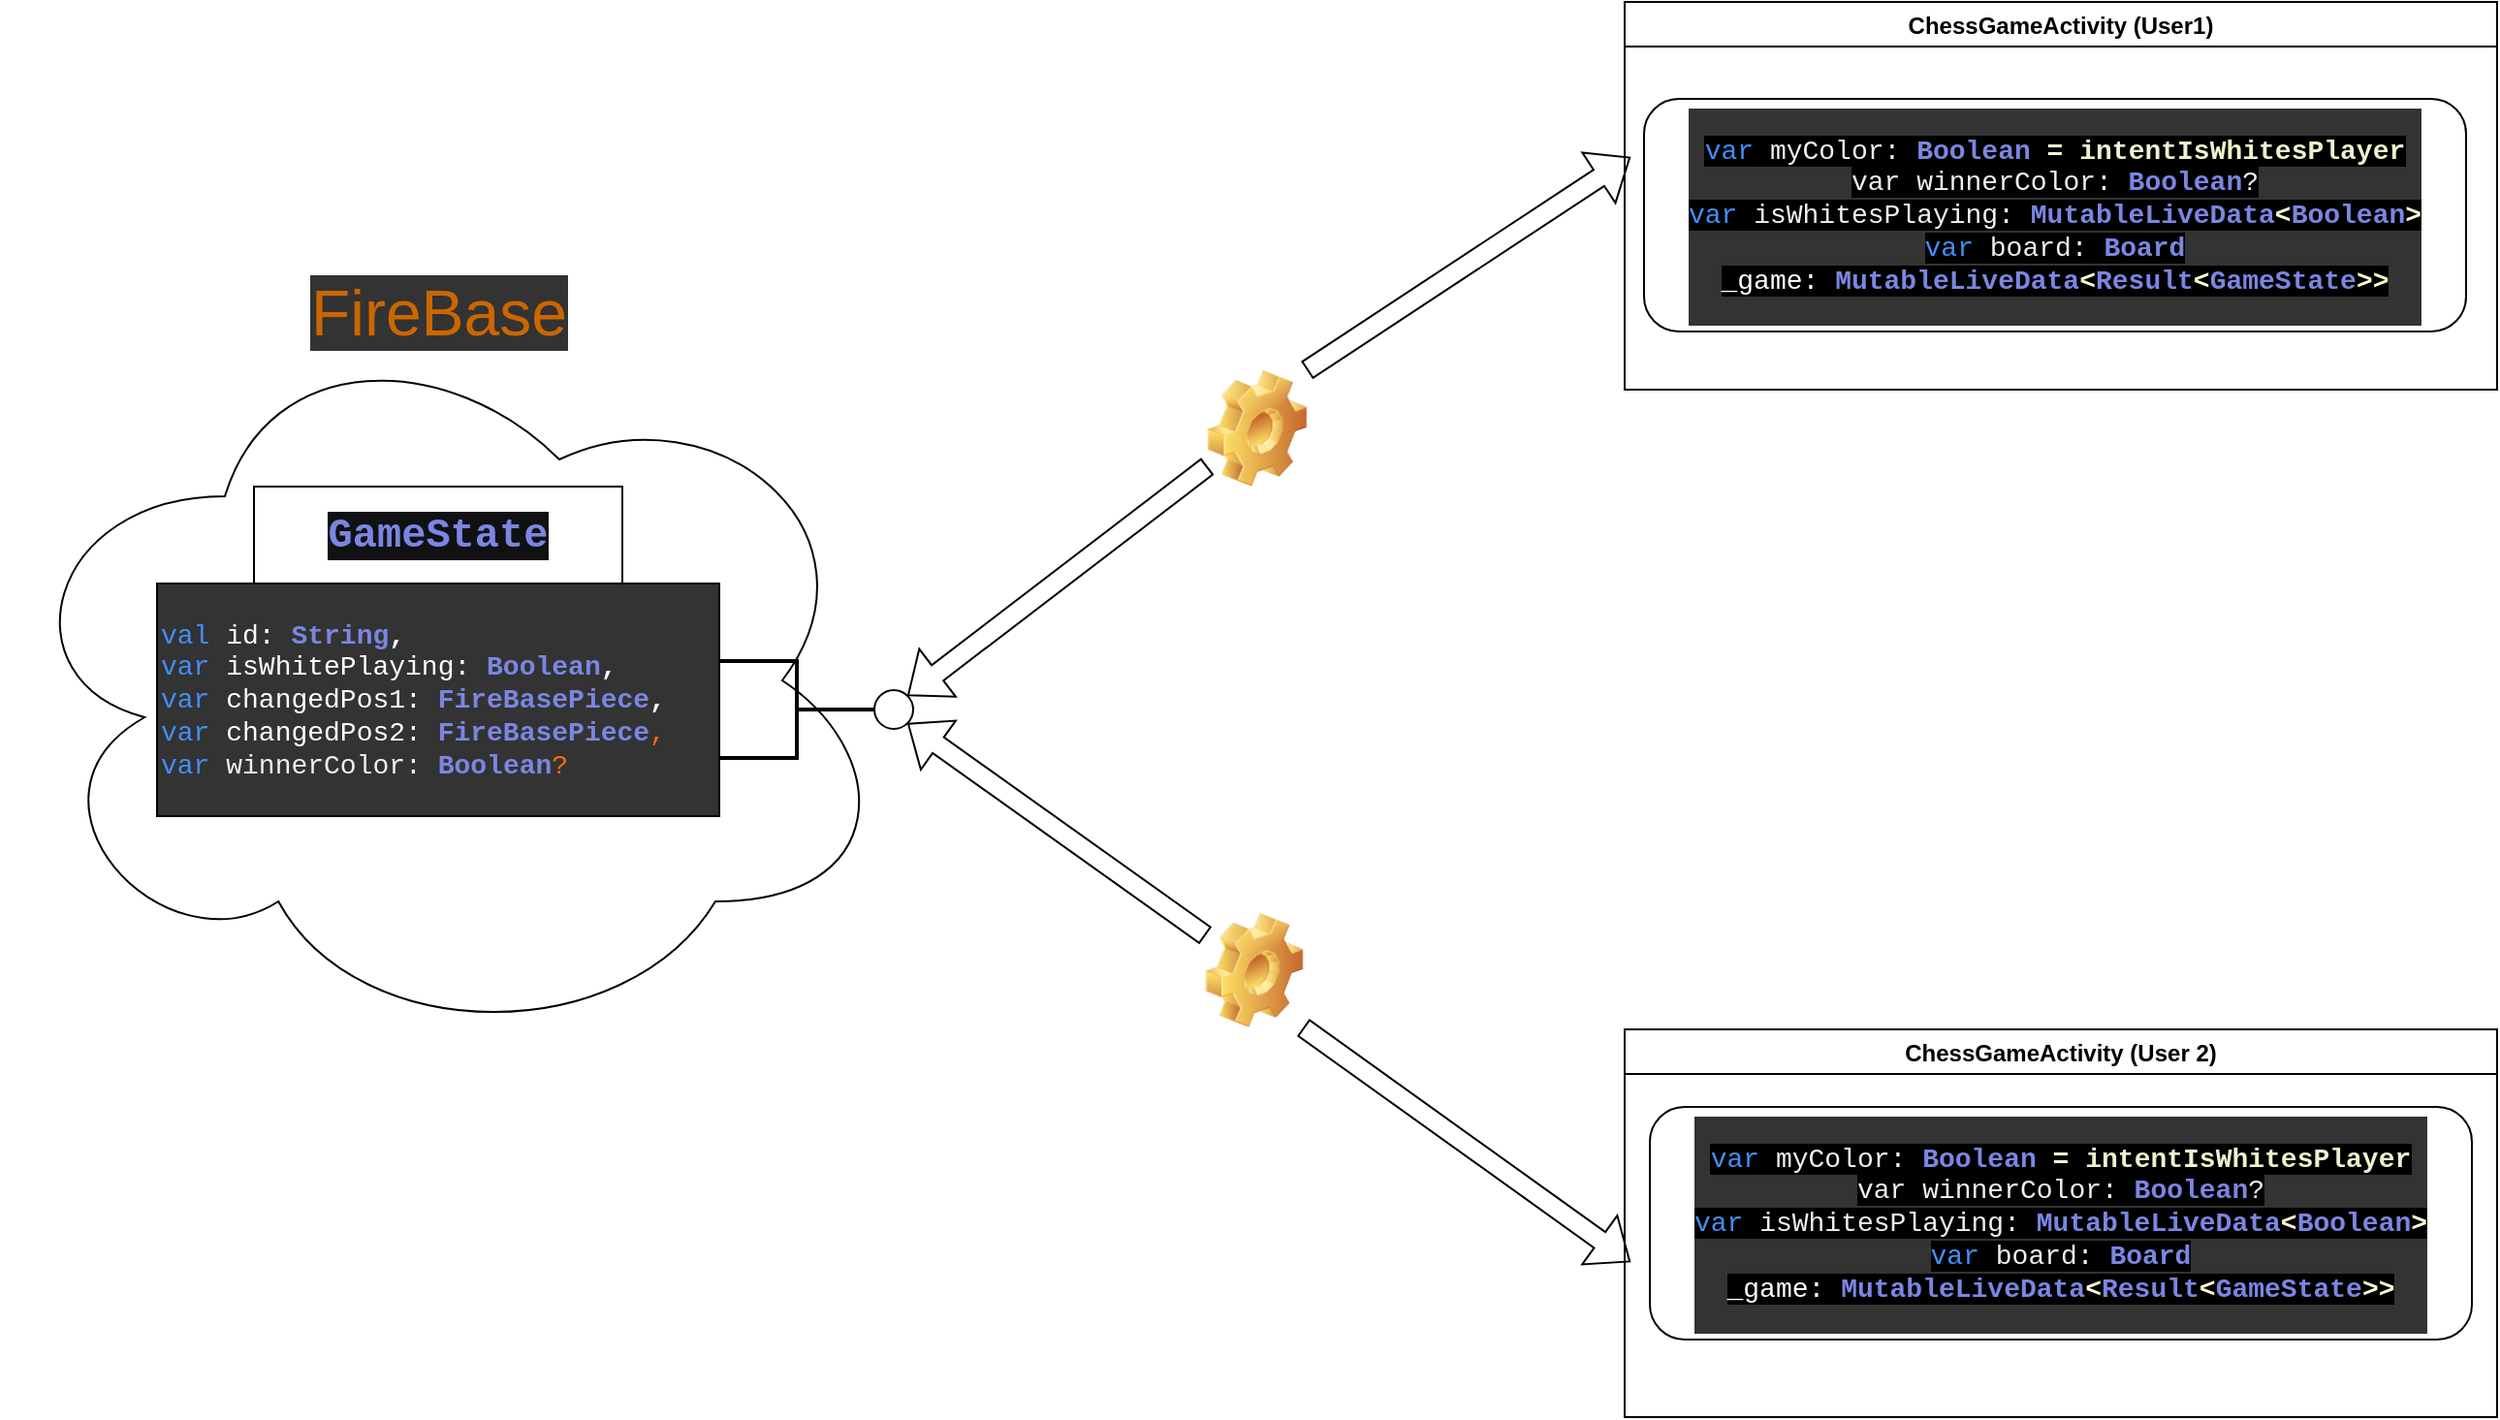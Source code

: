 <mxfile version="16.2.6" type="device"><diagram id="sNALF_Tm8qJS5tfcBMum" name="Page-1"><mxGraphModel dx="1695" dy="1661" grid="1" gridSize="10" guides="1" tooltips="1" connect="1" arrows="1" fold="1" page="1" pageScale="1" pageWidth="827" pageHeight="1169" math="0" shadow="0"><root><mxCell id="0"/><mxCell id="1" parent="0"/><mxCell id="_zTSM7bbzUTawt2C4xdx-9" value="" style="ellipse;shape=cloud;whiteSpace=wrap;html=1;labelBackgroundColor=#333333;labelBorderColor=none;fontSize=21;fontColor=#418FF9;strokeColor=default;fillColor=none;" parent="1" vertex="1"><mxGeometry x="-10" y="30" width="460" height="380" as="geometry"/></mxCell><mxCell id="_zTSM7bbzUTawt2C4xdx-1" value="&lt;pre style=&quot;font-family: &amp;#34;courier new&amp;#34; , monospace ; font-size: 10.5pt&quot;&gt;&lt;pre style=&quot;font-family: &amp;#34;courier new&amp;#34; , monospace ; font-size: 10.5pt&quot;&gt;&lt;span style=&quot;background-color: rgb(51 , 51 , 51) ; color: rgb(65 , 143 , 249)&quot;&gt;val &lt;/span&gt;&lt;span style=&quot;background-color: rgb(51 , 51 , 51)&quot;&gt;id: &lt;/span&gt;&lt;span style=&quot;background-color: rgb(51 , 51 , 51) ; color: rgb(123 , 134 , 226) ; font-weight: bold&quot;&gt;String&lt;/span&gt;&lt;span style=&quot;background-color: rgb(51 , 51 , 51) ; color: rgb(255 , 255 , 255) ; font-weight: bold&quot;&gt;,&lt;br&gt;&lt;/span&gt;&lt;span style=&quot;background-color: rgb(51 , 51 , 51) ; color: rgb(65 , 143 , 249)&quot;&gt;var &lt;/span&gt;&lt;span style=&quot;background-color: rgb(51 , 51 , 51)&quot;&gt;isWhitePlaying: &lt;/span&gt;&lt;span style=&quot;background-color: rgb(51 , 51 , 51) ; color: rgb(123 , 134 , 226) ; font-weight: bold&quot;&gt;Boolean&lt;/span&gt;&lt;span style=&quot;background-color: rgb(51 , 51 , 51) ; color: rgb(255 , 255 , 255) ; font-weight: bold&quot;&gt;,&lt;br&gt;&lt;/span&gt;&lt;span style=&quot;background-color: rgb(51 , 51 , 51) ; color: rgb(65 , 143 , 249)&quot;&gt;var &lt;/span&gt;&lt;span style=&quot;background-color: rgb(51 , 51 , 51)&quot;&gt;changedPos1: &lt;/span&gt;&lt;span style=&quot;background-color: rgb(51 , 51 , 51) ; color: rgb(123 , 134 , 226) ; font-weight: bold&quot;&gt;FireBasePiece&lt;/span&gt;&lt;span style=&quot;background-color: rgb(51 , 51 , 51) ; color: rgb(255 , 255 , 255) ; font-weight: bold&quot;&gt;,&lt;br&gt;&lt;/span&gt;&lt;span style=&quot;background-color: rgb(51 , 51 , 51) ; color: rgb(65 , 143 , 249)&quot;&gt;var &lt;/span&gt;&lt;span style=&quot;background-color: rgb(51 , 51 , 51)&quot;&gt;changedPos2: &lt;/span&gt;&lt;span style=&quot;background-color: rgb(51 , 51 , 51) ; color: rgb(123 , 134 , 226) ; font-weight: bold&quot;&gt;FireBasePiece&lt;/span&gt;&lt;font color=&quot;#ff6d00&quot;&gt;&lt;span style=&quot;background-color: rgb(51 , 51 , 51)&quot;&gt;,&lt;br&gt;&lt;/span&gt;&lt;/font&gt;&lt;font color=&quot;#418ff9&quot;&gt;var&lt;/font&gt; &lt;span style=&quot;color: rgb(240 , 240 , 240) ; font-family: &amp;#34;courier new&amp;#34; , monospace ; font-size: 10.5pt ; white-space: normal ; background-color: rgb(51 , 51 , 51)&quot;&gt;winnerColor: &lt;/span&gt;&lt;span style=&quot;font-family: &amp;#34;courier new&amp;#34; , monospace ; font-size: 10.5pt ; white-space: normal ; color: rgb(123 , 134 , 226) ; font-weight: bold&quot;&gt;Boolean&lt;/span&gt;&lt;span style=&quot;font-family: &amp;#34;courier new&amp;#34; , monospace ; font-size: 10.5pt ; white-space: normal ; color: rgb(255 , 109 , 0)&quot;&gt;?&lt;/span&gt;&lt;/pre&gt;&lt;/pre&gt;" style="rounded=0;whiteSpace=wrap;html=1;align=left;fillColor=#333333;fontColor=#ffffff;strokeColor=default;" parent="1" vertex="1"><mxGeometry x="70" y="170" width="290" height="120" as="geometry"/></mxCell><mxCell id="_zTSM7bbzUTawt2C4xdx-2" value="&lt;pre style=&quot;background-color: rgb(17 , 17 , 20) ; font-family: &amp;#34;courier new&amp;#34; , monospace&quot;&gt;&lt;span style=&quot;color: rgb(123 , 134 , 226) ; font-weight: bold&quot;&gt;&lt;font style=&quot;font-size: 21px&quot;&gt;GameState&lt;/font&gt;&lt;/span&gt;&lt;/pre&gt;" style="text;html=1;strokeColor=default;fillColor=none;align=center;verticalAlign=middle;whiteSpace=wrap;rounded=0;" parent="1" vertex="1"><mxGeometry x="120" y="120" width="190" height="50" as="geometry"/></mxCell><mxCell id="_zTSM7bbzUTawt2C4xdx-4" value="&lt;pre style=&quot;font-family: &amp;#34;courier new&amp;#34; , monospace ; font-size: 10.5pt&quot;&gt;&lt;pre style=&quot;font-family: &amp;#34;courier new&amp;#34; , monospace ; font-size: 10.5pt&quot;&gt;&lt;br&gt;&lt;/pre&gt;&lt;/pre&gt;" style="text;html=1;strokeColor=none;fillColor=none;align=center;verticalAlign=middle;whiteSpace=wrap;rounded=0;labelBackgroundColor=none;labelBorderColor=none;" parent="1" vertex="1"><mxGeometry x="710" y="410" width="240" height="50" as="geometry"/></mxCell><mxCell id="_zTSM7bbzUTawt2C4xdx-5" value="" style="strokeWidth=2;html=1;shape=mxgraph.flowchart.annotation_2;align=left;labelPosition=right;pointerEvents=1;labelBackgroundColor=none;labelBorderColor=none;fillColor=none;rotation=-180;" parent="1" vertex="1"><mxGeometry x="360" y="210" width="80" height="50" as="geometry"/></mxCell><mxCell id="_zTSM7bbzUTawt2C4xdx-7" value="ChessGameActivity (User 2)" style="swimlane;labelBackgroundColor=none;labelBorderColor=none;strokeColor=default;fillColor=none;" parent="1" vertex="1"><mxGeometry x="827" y="400" width="450" height="200" as="geometry"><mxRectangle x="480" y="340" width="150" height="23" as="alternateBounds"/></mxGeometry></mxCell><mxCell id="aQS7cwiyeNNMY127UDI2-1" value="&lt;pre style=&quot;font-family: &amp;#34;courier new&amp;#34; , monospace ; font-size: 10.5pt&quot;&gt;&lt;pre style=&quot;font-family: &amp;#34;courier new&amp;#34; , monospace ; font-size: 10.5pt&quot;&gt;&lt;span style=&quot;background-color: rgb(0 , 0 , 0)&quot;&gt;&lt;span style=&quot;color: rgb(65 , 143 , 249)&quot;&gt;var &lt;/span&gt;&lt;font color=&quot;#f0f0f0&quot;&gt;myColor: &lt;/font&gt;&lt;span style=&quot;color: rgb(123 , 134 , 226) ; font-weight: bold&quot;&gt;Boolean &lt;/span&gt;&lt;span style=&quot;color: rgb(251 , 252 , 208) ; font-weight: bold&quot;&gt;= &lt;/span&gt;&lt;font color=&quot;#eef2cc&quot;&gt;&lt;b&gt;intentIsWhitesPlayer&lt;br&gt;&lt;/b&gt;&lt;/font&gt;&lt;font color=&quot;#f0f0f0&quot;&gt;var &lt;/font&gt;&lt;font color=&quot;#f0f0f0&quot; style=&quot;color: rgb(240 , 240 , 240) ; font-family: &amp;#34;courier new&amp;#34; , monospace ; font-size: 10.5pt ; white-space: normal&quot;&gt;winnerColor: &lt;/font&gt;&lt;span style=&quot;color: rgb(123 , 134 , 226) ; font-family: &amp;#34;courier new&amp;#34; , monospace ; font-size: 10.5pt ; white-space: normal ; font-weight: bold&quot;&gt;Boolean&lt;/span&gt;&lt;font style=&quot;font-family: &amp;#34;courier new&amp;#34; , monospace ; font-size: 10.5pt ; white-space: normal&quot;&gt;&lt;font color=&quot;#f0f0f0&quot;&gt;?&lt;br&gt;&lt;/font&gt;&lt;/font&gt;&lt;font color=&quot;#418ff9&quot; style=&quot;font-size: 10.5pt ; white-space: normal&quot;&gt;var &lt;/font&gt;&lt;span style=&quot;font-size: 10.5pt ; white-space: normal ; color: rgb(240 , 240 , 240)&quot;&gt;isWhitesPlaying: &lt;/span&gt;&lt;span style=&quot;font-size: 10.5pt ; white-space: normal ; color: rgb(123 , 134 , 226) ; font-weight: bold&quot;&gt;MutableLiveData&lt;/span&gt;&lt;span style=&quot;font-size: 10.5pt ; white-space: normal ; color: rgb(251 , 252 , 208) ; font-weight: bold&quot;&gt;&amp;lt;&lt;/span&gt;&lt;span style=&quot;font-size: 10.5pt ; white-space: normal ; color: rgb(123 , 134 , 226) ; font-weight: bold&quot;&gt;Boolean&lt;/span&gt;&lt;span style=&quot;font-size: 10.5pt ; white-space: normal&quot;&gt;&lt;font color=&quot;#fbfcd0&quot;&gt;&lt;b&gt;&amp;gt;&lt;br&gt;&lt;/b&gt;&lt;/font&gt;&lt;/span&gt;&lt;font color=&quot;#418ff9&quot; style=&quot;font-size: 10.5pt ; white-space: normal&quot;&gt;var &lt;/font&gt;&lt;span style=&quot;font-size: 10.5pt ; white-space: normal ; color: rgb(240 , 240 , 240)&quot;&gt;board: &lt;/span&gt;&lt;span style=&quot;font-size: 10.5pt ; white-space: normal&quot;&gt;&lt;font color=&quot;#7b86e2&quot;&gt;&lt;b&gt;Board&lt;br&gt;&lt;/b&gt;&lt;/font&gt;&lt;/span&gt;&lt;font color=&quot;#ffffff&quot; style=&quot;font-size: 10.5pt ; white-space: normal&quot;&gt;_game:&lt;/font&gt;&lt;span style=&quot;font-size: 10.5pt ; white-space: normal&quot;&gt; &lt;/span&gt;&lt;span style=&quot;font-size: 10.5pt ; white-space: normal ; color: rgb(123 , 134 , 226) ; font-weight: bold&quot;&gt;MutableLiveData&lt;/span&gt;&lt;span style=&quot;font-size: 10.5pt ; white-space: normal ; color: rgb(251 , 252 , 208) ; font-weight: bold&quot;&gt;&amp;lt;&lt;/span&gt;&lt;span style=&quot;font-size: 10.5pt ; white-space: normal ; color: rgb(123 , 134 , 226) ; font-weight: bold&quot;&gt;Result&lt;/span&gt;&lt;span style=&quot;font-size: 10.5pt ; white-space: normal ; color: rgb(251 , 252 , 208) ; font-weight: bold&quot;&gt;&amp;lt;&lt;/span&gt;&lt;span style=&quot;font-size: 10.5pt ; white-space: normal ; color: rgb(123 , 134 , 226) ; font-weight: bold&quot;&gt;GameState&lt;/span&gt;&lt;span style=&quot;font-size: 10.5pt ; white-space: normal ; color: rgb(251 , 252 , 208) ; font-weight: bold&quot;&gt;&amp;gt;&amp;gt;&lt;/span&gt;&lt;/span&gt;&lt;/pre&gt;&lt;/pre&gt;" style="rounded=1;whiteSpace=wrap;html=1;labelBackgroundColor=#333333;labelBorderColor=none;fontSize=33;" vertex="1" parent="_zTSM7bbzUTawt2C4xdx-7"><mxGeometry x="13" y="40" width="424" height="120" as="geometry"/></mxCell><mxCell id="_zTSM7bbzUTawt2C4xdx-8" value="ChessGameActivity (User1)" style="swimlane;labelBackgroundColor=none;labelBorderColor=none;strokeColor=default;fillColor=none;" parent="1" vertex="1"><mxGeometry x="827" y="-130" width="450" height="200" as="geometry"><mxRectangle x="480" y="340" width="150" height="23" as="alternateBounds"/></mxGeometry></mxCell><mxCell id="_zTSM7bbzUTawt2C4xdx-12" value="&lt;pre style=&quot;font-family: &amp;#34;courier new&amp;#34; , monospace ; font-size: 10.5pt&quot;&gt;&lt;pre style=&quot;font-family: &amp;#34;courier new&amp;#34; , monospace ; font-size: 10.5pt&quot;&gt;&lt;span style=&quot;background-color: rgb(0 , 0 , 0)&quot;&gt;&lt;span style=&quot;color: rgb(65 , 143 , 249)&quot;&gt;var &lt;/span&gt;&lt;font color=&quot;#f0f0f0&quot;&gt;myColor: &lt;/font&gt;&lt;span style=&quot;color: rgb(123 , 134 , 226) ; font-weight: bold&quot;&gt;Boolean &lt;/span&gt;&lt;span style=&quot;color: rgb(251 , 252 , 208) ; font-weight: bold&quot;&gt;= &lt;/span&gt;&lt;font color=&quot;#eef2cc&quot;&gt;&lt;b&gt;intentIsWhitesPlayer&lt;br&gt;&lt;/b&gt;&lt;/font&gt;&lt;font color=&quot;#f0f0f0&quot;&gt;var &lt;/font&gt;&lt;font color=&quot;#f0f0f0&quot; style=&quot;color: rgb(240 , 240 , 240) ; font-family: &amp;#34;courier new&amp;#34; , monospace ; font-size: 10.5pt ; white-space: normal&quot;&gt;winnerColor: &lt;/font&gt;&lt;span style=&quot;color: rgb(123 , 134 , 226) ; font-family: &amp;#34;courier new&amp;#34; , monospace ; font-size: 10.5pt ; white-space: normal ; font-weight: bold&quot;&gt;Boolean&lt;/span&gt;&lt;font style=&quot;font-family: &amp;#34;courier new&amp;#34; , monospace ; font-size: 10.5pt ; white-space: normal&quot;&gt;&lt;font color=&quot;#f0f0f0&quot;&gt;?&lt;br&gt;&lt;/font&gt;&lt;/font&gt;&lt;font color=&quot;#418ff9&quot; style=&quot;font-size: 10.5pt ; white-space: normal&quot;&gt;var &lt;/font&gt;&lt;span style=&quot;font-size: 10.5pt ; white-space: normal ; color: rgb(240 , 240 , 240)&quot;&gt;isWhitesPlaying: &lt;/span&gt;&lt;span style=&quot;font-size: 10.5pt ; white-space: normal ; color: rgb(123 , 134 , 226) ; font-weight: bold&quot;&gt;MutableLiveData&lt;/span&gt;&lt;span style=&quot;font-size: 10.5pt ; white-space: normal ; color: rgb(251 , 252 , 208) ; font-weight: bold&quot;&gt;&amp;lt;&lt;/span&gt;&lt;span style=&quot;font-size: 10.5pt ; white-space: normal ; color: rgb(123 , 134 , 226) ; font-weight: bold&quot;&gt;Boolean&lt;/span&gt;&lt;span style=&quot;font-size: 10.5pt ; white-space: normal&quot;&gt;&lt;font color=&quot;#fbfcd0&quot;&gt;&lt;b&gt;&amp;gt;&lt;br&gt;&lt;/b&gt;&lt;/font&gt;&lt;/span&gt;&lt;font color=&quot;#418ff9&quot; style=&quot;font-size: 10.5pt ; white-space: normal&quot;&gt;var &lt;/font&gt;&lt;span style=&quot;font-size: 10.5pt ; white-space: normal ; color: rgb(240 , 240 , 240)&quot;&gt;board: &lt;/span&gt;&lt;span style=&quot;font-size: 10.5pt ; white-space: normal&quot;&gt;&lt;font color=&quot;#7b86e2&quot;&gt;&lt;b&gt;Board&lt;br&gt;&lt;/b&gt;&lt;/font&gt;&lt;/span&gt;&lt;font color=&quot;#ffffff&quot; style=&quot;font-size: 10.5pt ; white-space: normal&quot;&gt;_game:&lt;/font&gt;&lt;span style=&quot;font-size: 10.5pt ; white-space: normal&quot;&gt; &lt;/span&gt;&lt;span style=&quot;font-size: 10.5pt ; white-space: normal ; color: rgb(123 , 134 , 226) ; font-weight: bold&quot;&gt;MutableLiveData&lt;/span&gt;&lt;span style=&quot;font-size: 10.5pt ; white-space: normal ; color: rgb(251 , 252 , 208) ; font-weight: bold&quot;&gt;&amp;lt;&lt;/span&gt;&lt;span style=&quot;font-size: 10.5pt ; white-space: normal ; color: rgb(123 , 134 , 226) ; font-weight: bold&quot;&gt;Result&lt;/span&gt;&lt;span style=&quot;font-size: 10.5pt ; white-space: normal ; color: rgb(251 , 252 , 208) ; font-weight: bold&quot;&gt;&amp;lt;&lt;/span&gt;&lt;span style=&quot;font-size: 10.5pt ; white-space: normal ; color: rgb(123 , 134 , 226) ; font-weight: bold&quot;&gt;GameState&lt;/span&gt;&lt;span style=&quot;font-size: 10.5pt ; white-space: normal ; color: rgb(251 , 252 , 208) ; font-weight: bold&quot;&gt;&amp;gt;&amp;gt;&lt;/span&gt;&lt;/span&gt;&lt;/pre&gt;&lt;/pre&gt;" style="rounded=1;whiteSpace=wrap;html=1;labelBackgroundColor=#333333;labelBorderColor=none;fontSize=33;" parent="_zTSM7bbzUTawt2C4xdx-8" vertex="1"><mxGeometry x="10" y="50" width="424" height="120" as="geometry"/></mxCell><mxCell id="_zTSM7bbzUTawt2C4xdx-10" value="&lt;font color=&quot;#cc6600&quot; style=&quot;font-size: 33px;&quot;&gt;FireBase&lt;/font&gt;" style="text;html=1;strokeColor=none;fillColor=none;align=center;verticalAlign=middle;whiteSpace=wrap;rounded=0;labelBackgroundColor=#333333;labelBorderColor=none;fontSize=33;fontColor=#418FF9;" parent="1" vertex="1"><mxGeometry x="117.5" y="-10" width="195" height="80" as="geometry"/></mxCell><mxCell id="_zTSM7bbzUTawt2C4xdx-16" value="" style="shape=flexArrow;endArrow=classic;startArrow=none;html=1;rounded=0;fontSize=33;fontColor=#418FF9;exitX=1;exitY=1;exitDx=0;exitDy=0;" parent="1" source="_zTSM7bbzUTawt2C4xdx-15" edge="1"><mxGeometry width="100" height="100" relative="1" as="geometry"><mxPoint x="480" y="270" as="sourcePoint"/><mxPoint x="830" y="520" as="targetPoint"/></mxGeometry></mxCell><mxCell id="_zTSM7bbzUTawt2C4xdx-17" value="" style="shape=flexArrow;endArrow=classic;startArrow=none;html=1;rounded=0;fontSize=33;fontColor=#418FF9;exitX=1;exitY=0;exitDx=0;exitDy=0;" parent="1" source="_zTSM7bbzUTawt2C4xdx-13" edge="1"><mxGeometry width="100" height="100" relative="1" as="geometry"><mxPoint x="490" y="220" as="sourcePoint"/><mxPoint x="830" y="-50" as="targetPoint"/></mxGeometry></mxCell><mxCell id="_zTSM7bbzUTawt2C4xdx-18" value="" style="ellipse;whiteSpace=wrap;html=1;aspect=fixed;labelBackgroundColor=#333333;labelBorderColor=none;fontSize=33;fontColor=#418FF9;strokeColor=default;fillColor=#FFFFFF;" parent="1" vertex="1"><mxGeometry x="440" y="225" width="20" height="20" as="geometry"/></mxCell><mxCell id="_zTSM7bbzUTawt2C4xdx-13" value="" style="shape=image;html=1;verticalLabelPosition=bottom;verticalAlign=top;imageAspect=1;aspect=fixed;image=img/clipart/Gear_128x128.png;labelBackgroundColor=#333333;labelBorderColor=none;fontSize=33;fontColor=#418FF9;strokeColor=default;fillColor=none;" parent="1" vertex="1"><mxGeometry x="611.9" y="60" width="51.15" height="60" as="geometry"/></mxCell><mxCell id="_zTSM7bbzUTawt2C4xdx-19" value="" style="shape=flexArrow;endArrow=none;startArrow=classic;html=1;rounded=0;fontSize=33;fontColor=#418FF9;exitX=1;exitY=0;exitDx=0;exitDy=0;" parent="1" source="_zTSM7bbzUTawt2C4xdx-18" target="_zTSM7bbzUTawt2C4xdx-13" edge="1"><mxGeometry width="100" height="100" relative="1" as="geometry"><mxPoint x="457.071" y="227.929" as="sourcePoint"/><mxPoint x="840" y="-40" as="targetPoint"/></mxGeometry></mxCell><mxCell id="_zTSM7bbzUTawt2C4xdx-15" value="" style="shape=image;html=1;verticalLabelPosition=bottom;verticalAlign=top;imageAspect=1;aspect=fixed;image=img/clipart/Gear_128x128.png;labelBackgroundColor=#333333;labelBorderColor=none;fontSize=33;fontColor=#418FF9;strokeColor=default;fillColor=none;" parent="1" vertex="1"><mxGeometry x="610.85" y="340" width="50.29" height="59" as="geometry"/></mxCell><mxCell id="_zTSM7bbzUTawt2C4xdx-20" value="" style="shape=flexArrow;endArrow=none;startArrow=classic;html=1;rounded=0;fontSize=33;fontColor=#418FF9;exitX=1;exitY=1;exitDx=0;exitDy=0;" parent="1" source="_zTSM7bbzUTawt2C4xdx-18" target="_zTSM7bbzUTawt2C4xdx-15" edge="1"><mxGeometry width="100" height="100" relative="1" as="geometry"><mxPoint x="457.071" y="242.071" as="sourcePoint"/><mxPoint x="830" y="520" as="targetPoint"/></mxGeometry></mxCell></root></mxGraphModel></diagram></mxfile>